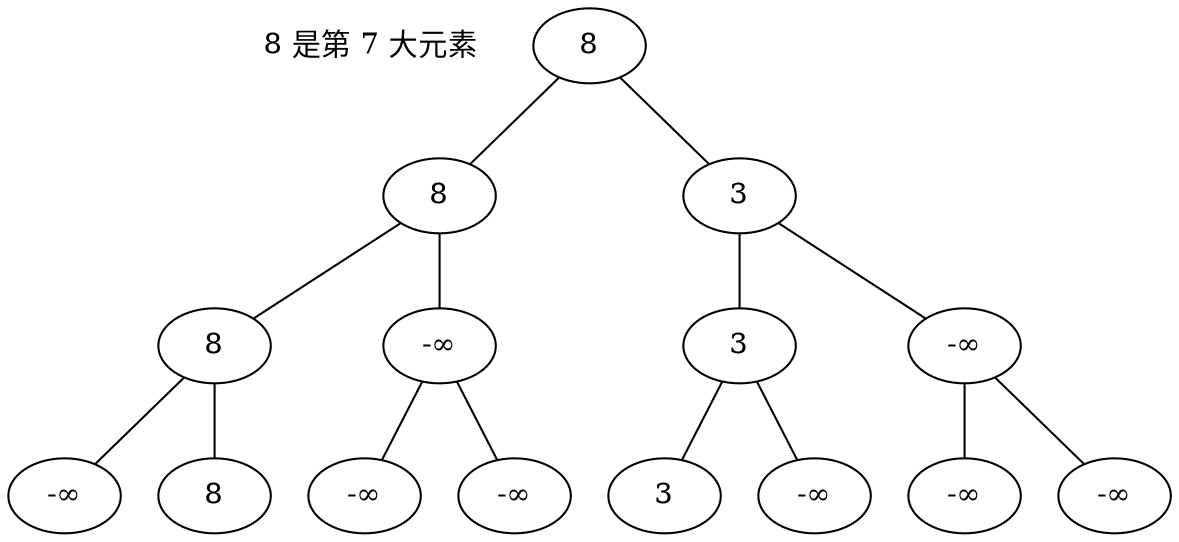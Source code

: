 graph action {
    // node [shape = circle];
	epoll [shape = plaintext, label = "8 是第 7 大元素"]
    node_11[label = "8"]
    node_21[label = "8"]
    node_22[label = "3"]
    node_31[label = "8"]
    node_32[label = "-∞"]
    node_33[label = "3"]
    node_34[label = "-∞"]
    node_41[label = "-∞"]
    node_42[label = "8"]
    node_43[label = "-∞"]
    node_44[label = "-∞"]
    node_45[label = "3"]
    node_46[label = "-∞"]
    node_47[label = "-∞"]
    node_48[label = "-∞"]

    node_11 -- node_21
    node_11 -- node_22

    node_21 -- node_31
    node_21 -- node_32
    node_22 -- node_33
    node_22 -- node_34

    node_31 -- node_41
    node_31 -- node_42
    node_32 -- node_43
    node_32 -- node_44
    node_33 -- node_45
    node_33 -- node_46
    node_34 -- node_47
    node_34 -- node_48
}
